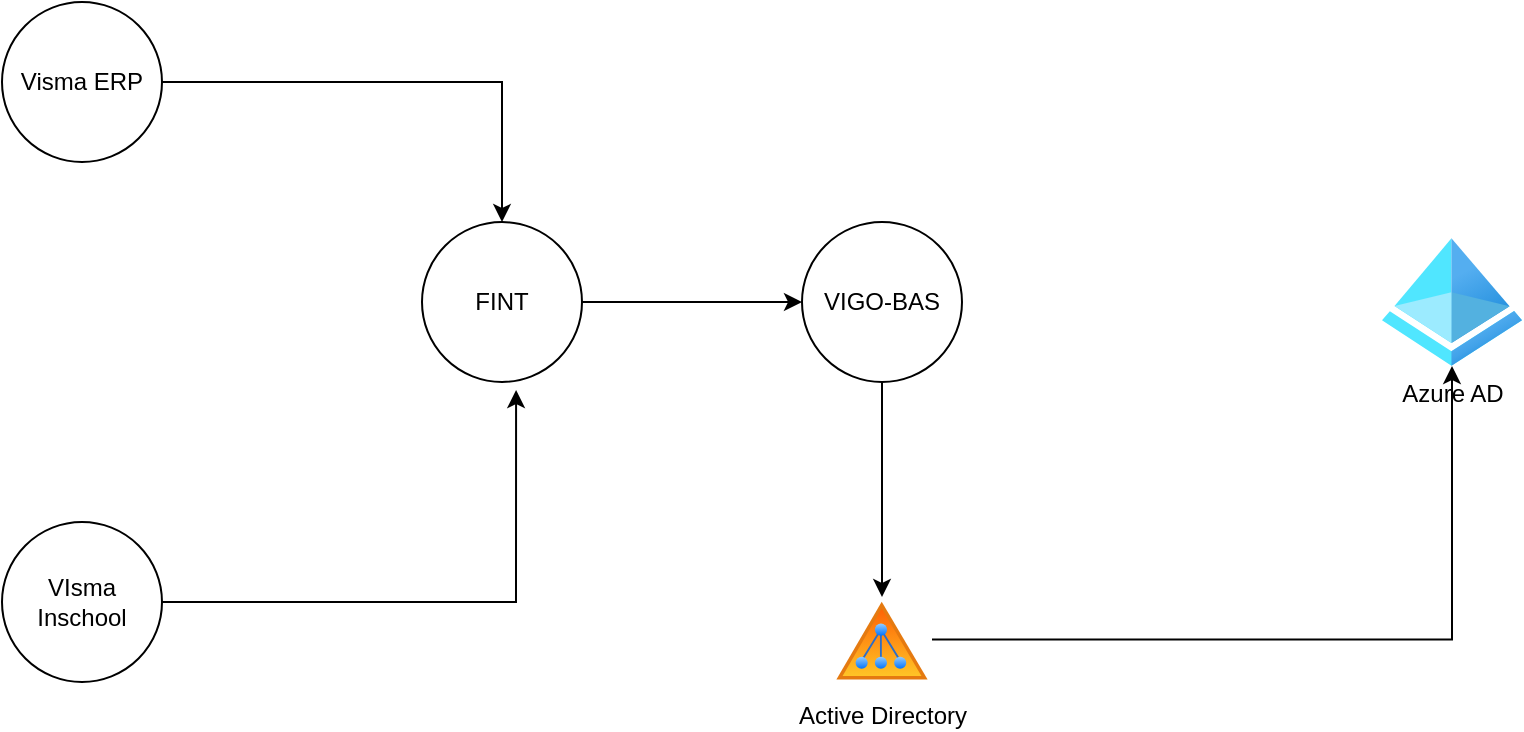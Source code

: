 <mxfile version="20.0.2" type="github">
  <diagram id="uACBIN22wK5jjWGmalzL" name="Page-1">
    <mxGraphModel dx="1258" dy="851" grid="1" gridSize="10" guides="1" tooltips="1" connect="1" arrows="1" fold="1" page="1" pageScale="1" pageWidth="1169" pageHeight="827" math="0" shadow="0">
      <root>
        <mxCell id="0" />
        <mxCell id="1" parent="0" />
        <mxCell id="eyDXELpyfhoJ8ZzLuacM-5" style="edgeStyle=orthogonalEdgeStyle;rounded=0;orthogonalLoop=1;jettySize=auto;html=1;" edge="1" parent="1" source="eyDXELpyfhoJ8ZzLuacM-1" target="eyDXELpyfhoJ8ZzLuacM-3">
          <mxGeometry relative="1" as="geometry" />
        </mxCell>
        <mxCell id="eyDXELpyfhoJ8ZzLuacM-1" value="Visma ERP" style="ellipse;whiteSpace=wrap;html=1;aspect=fixed;" vertex="1" parent="1">
          <mxGeometry x="70" y="130" width="80" height="80" as="geometry" />
        </mxCell>
        <mxCell id="eyDXELpyfhoJ8ZzLuacM-12" style="edgeStyle=orthogonalEdgeStyle;rounded=0;orthogonalLoop=1;jettySize=auto;html=1;exitX=0.5;exitY=1;exitDx=0;exitDy=0;entryX=0.5;entryY=0;entryDx=0;entryDy=0;" edge="1" parent="1" source="eyDXELpyfhoJ8ZzLuacM-2" target="eyDXELpyfhoJ8ZzLuacM-9">
          <mxGeometry relative="1" as="geometry" />
        </mxCell>
        <mxCell id="eyDXELpyfhoJ8ZzLuacM-2" value="VIGO-BAS" style="ellipse;whiteSpace=wrap;html=1;aspect=fixed;" vertex="1" parent="1">
          <mxGeometry x="470" y="240" width="80" height="80" as="geometry" />
        </mxCell>
        <mxCell id="eyDXELpyfhoJ8ZzLuacM-7" style="edgeStyle=orthogonalEdgeStyle;rounded=0;orthogonalLoop=1;jettySize=auto;html=1;exitX=1;exitY=0.5;exitDx=0;exitDy=0;entryX=0;entryY=0.5;entryDx=0;entryDy=0;" edge="1" parent="1" source="eyDXELpyfhoJ8ZzLuacM-3" target="eyDXELpyfhoJ8ZzLuacM-2">
          <mxGeometry relative="1" as="geometry" />
        </mxCell>
        <mxCell id="eyDXELpyfhoJ8ZzLuacM-3" value="FINT" style="ellipse;whiteSpace=wrap;html=1;aspect=fixed;" vertex="1" parent="1">
          <mxGeometry x="280" y="240" width="80" height="80" as="geometry" />
        </mxCell>
        <mxCell id="eyDXELpyfhoJ8ZzLuacM-6" style="edgeStyle=orthogonalEdgeStyle;rounded=0;orthogonalLoop=1;jettySize=auto;html=1;entryX=0.588;entryY=1.05;entryDx=0;entryDy=0;entryPerimeter=0;" edge="1" parent="1" source="eyDXELpyfhoJ8ZzLuacM-4" target="eyDXELpyfhoJ8ZzLuacM-3">
          <mxGeometry relative="1" as="geometry" />
        </mxCell>
        <mxCell id="eyDXELpyfhoJ8ZzLuacM-4" value="VIsma Inschool" style="ellipse;whiteSpace=wrap;html=1;aspect=fixed;" vertex="1" parent="1">
          <mxGeometry x="70" y="390" width="80" height="80" as="geometry" />
        </mxCell>
        <mxCell id="eyDXELpyfhoJ8ZzLuacM-8" value="Azure AD" style="aspect=fixed;html=1;points=[];align=center;image;fontSize=12;image=img/lib/azure2/identity/Azure_Active_Directory.svg;" vertex="1" parent="1">
          <mxGeometry x="760" y="248" width="70" height="64" as="geometry" />
        </mxCell>
        <mxCell id="eyDXELpyfhoJ8ZzLuacM-13" style="edgeStyle=orthogonalEdgeStyle;rounded=0;orthogonalLoop=1;jettySize=auto;html=1;" edge="1" parent="1" source="eyDXELpyfhoJ8ZzLuacM-9" target="eyDXELpyfhoJ8ZzLuacM-8">
          <mxGeometry relative="1" as="geometry" />
        </mxCell>
        <mxCell id="eyDXELpyfhoJ8ZzLuacM-9" value="Active Directory" style="aspect=fixed;perimeter=ellipsePerimeter;html=1;align=center;shadow=0;dashed=0;spacingTop=3;image;image=img/lib/active_directory/active_directory.svg;" vertex="1" parent="1">
          <mxGeometry x="485" y="427.5" width="50" height="42.5" as="geometry" />
        </mxCell>
      </root>
    </mxGraphModel>
  </diagram>
</mxfile>
